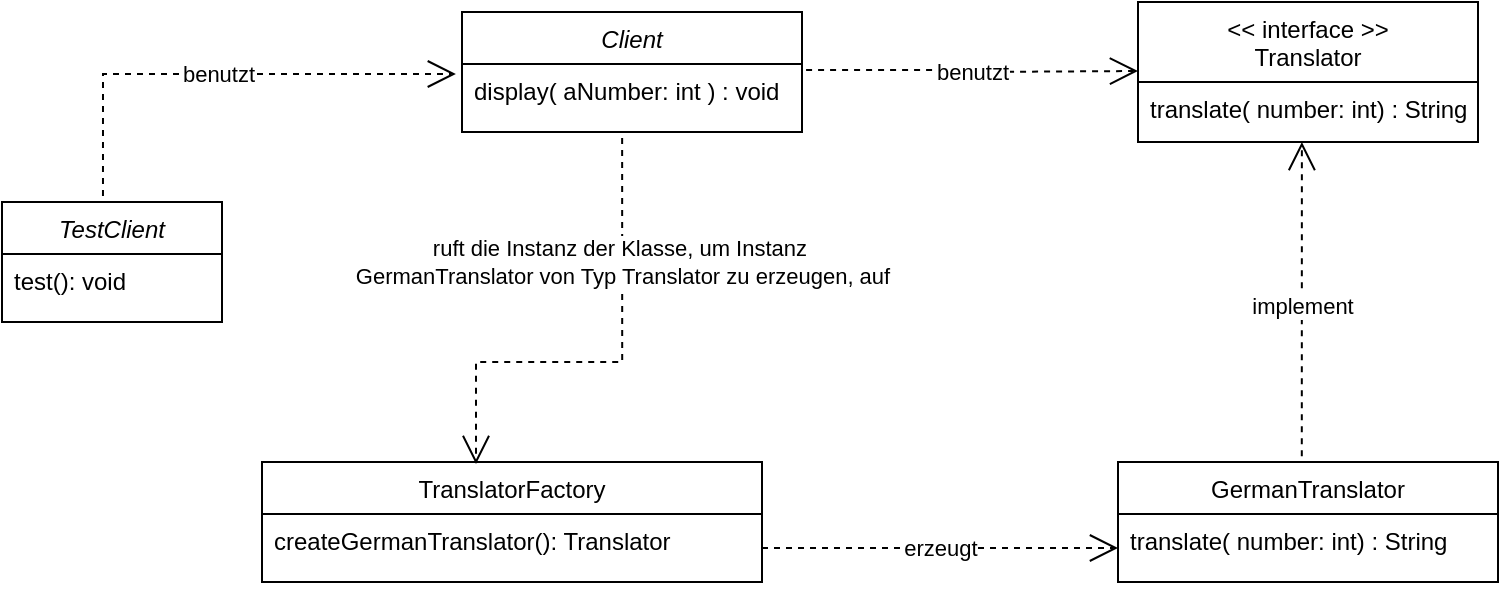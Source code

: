 <mxfile version="15.4.3" type="github"><diagram id="C5RBs43oDa-KdzZeNtuy" name="Page-1"><mxGraphModel dx="2253" dy="758" grid="1" gridSize="10" guides="1" tooltips="1" connect="1" arrows="1" fold="1" page="1" pageScale="1" pageWidth="827" pageHeight="1169" math="0" shadow="0"><root><mxCell id="WIyWlLk6GJQsqaUBKTNV-0"/><mxCell id="WIyWlLk6GJQsqaUBKTNV-1" parent="WIyWlLk6GJQsqaUBKTNV-0"/><mxCell id="zkfFHV4jXpPFQw0GAbJ--0" value="Client" style="swimlane;fontStyle=2;align=center;verticalAlign=top;childLayout=stackLayout;horizontal=1;startSize=26;horizontalStack=0;resizeParent=1;resizeLast=0;collapsible=1;marginBottom=0;rounded=0;shadow=0;strokeWidth=1;" parent="WIyWlLk6GJQsqaUBKTNV-1" vertex="1"><mxGeometry x="170" y="135" width="170" height="60" as="geometry"><mxRectangle x="230" y="140" width="160" height="26" as="alternateBounds"/></mxGeometry></mxCell><mxCell id="zkfFHV4jXpPFQw0GAbJ--1" value="display( aNumber: int ) : void" style="text;align=left;verticalAlign=top;spacingLeft=4;spacingRight=4;overflow=hidden;rotatable=0;points=[[0,0.5],[1,0.5]];portConstraint=eastwest;" parent="zkfFHV4jXpPFQw0GAbJ--0" vertex="1"><mxGeometry y="26" width="170" height="34" as="geometry"/></mxCell><mxCell id="zkfFHV4jXpPFQw0GAbJ--6" value="TranslatorFactory" style="swimlane;fontStyle=0;align=center;verticalAlign=top;childLayout=stackLayout;horizontal=1;startSize=26;horizontalStack=0;resizeParent=1;resizeLast=0;collapsible=1;marginBottom=0;rounded=0;shadow=0;strokeWidth=1;" parent="WIyWlLk6GJQsqaUBKTNV-1" vertex="1"><mxGeometry x="70" y="360" width="250" height="60" as="geometry"><mxRectangle x="130" y="380" width="160" height="26" as="alternateBounds"/></mxGeometry></mxCell><mxCell id="zkfFHV4jXpPFQw0GAbJ--11" value="createGermanTranslator(): Translator" style="text;align=left;verticalAlign=top;spacingLeft=4;spacingRight=4;overflow=hidden;rotatable=0;points=[[0,0.5],[1,0.5]];portConstraint=eastwest;" parent="zkfFHV4jXpPFQw0GAbJ--6" vertex="1"><mxGeometry y="26" width="250" height="34" as="geometry"/></mxCell><mxCell id="zkfFHV4jXpPFQw0GAbJ--13" value="GermanTranslator" style="swimlane;fontStyle=0;align=center;verticalAlign=top;childLayout=stackLayout;horizontal=1;startSize=26;horizontalStack=0;resizeParent=1;resizeLast=0;collapsible=1;marginBottom=0;rounded=0;shadow=0;strokeWidth=1;" parent="WIyWlLk6GJQsqaUBKTNV-1" vertex="1"><mxGeometry x="498" y="360" width="190" height="60" as="geometry"><mxRectangle x="340" y="380" width="170" height="26" as="alternateBounds"/></mxGeometry></mxCell><mxCell id="zkfFHV4jXpPFQw0GAbJ--14" value="translate( number: int) : String" style="text;align=left;verticalAlign=top;spacingLeft=4;spacingRight=4;overflow=hidden;rotatable=0;points=[[0,0.5],[1,0.5]];portConstraint=eastwest;" parent="zkfFHV4jXpPFQw0GAbJ--13" vertex="1"><mxGeometry y="26" width="190" height="34" as="geometry"/></mxCell><mxCell id="zkfFHV4jXpPFQw0GAbJ--17" value="&lt;&lt; interface &gt;&gt;&#10;Translator" style="swimlane;fontStyle=0;align=center;verticalAlign=top;childLayout=stackLayout;horizontal=1;startSize=40;horizontalStack=0;resizeParent=1;resizeLast=0;collapsible=1;marginBottom=0;rounded=0;shadow=0;strokeWidth=1;" parent="WIyWlLk6GJQsqaUBKTNV-1" vertex="1"><mxGeometry x="508" y="130" width="170" height="70" as="geometry"><mxRectangle x="508" y="120" width="160" height="26" as="alternateBounds"/></mxGeometry></mxCell><mxCell id="zkfFHV4jXpPFQw0GAbJ--22" value="translate( number: int) : String" style="text;align=left;verticalAlign=top;spacingLeft=4;spacingRight=4;overflow=hidden;rotatable=0;points=[[0,0.5],[1,0.5]];portConstraint=eastwest;rounded=0;shadow=0;html=0;" parent="zkfFHV4jXpPFQw0GAbJ--17" vertex="1"><mxGeometry y="40" width="170" height="30" as="geometry"/></mxCell><mxCell id="xdc8UKZm65O16a4DAHQJ-3" value="implement" style="endArrow=open;endSize=12;dashed=1;html=1;rounded=0;edgeStyle=orthogonalEdgeStyle;exitX=0.5;exitY=0;exitDx=0;exitDy=0;entryX=0.482;entryY=1;entryDx=0;entryDy=0;entryPerimeter=0;" edge="1" parent="WIyWlLk6GJQsqaUBKTNV-1" source="zkfFHV4jXpPFQw0GAbJ--13" target="zkfFHV4jXpPFQw0GAbJ--22"><mxGeometry width="160" relative="1" as="geometry"><mxPoint x="523" y="270" as="sourcePoint"/><mxPoint x="600" y="200" as="targetPoint"/><Array as="points"><mxPoint x="590" y="360"/></Array></mxGeometry></mxCell><mxCell id="xdc8UKZm65O16a4DAHQJ-4" value="erzeugt" style="endArrow=open;endSize=12;dashed=1;html=1;rounded=0;edgeStyle=orthogonalEdgeStyle;entryX=0;entryY=0.5;entryDx=0;entryDy=0;exitX=1;exitY=0.5;exitDx=0;exitDy=0;" edge="1" parent="WIyWlLk6GJQsqaUBKTNV-1" source="zkfFHV4jXpPFQw0GAbJ--11" target="zkfFHV4jXpPFQw0GAbJ--14"><mxGeometry width="160" relative="1" as="geometry"><mxPoint x="334" y="400" as="sourcePoint"/><mxPoint x="494" y="400" as="targetPoint"/><Array as="points"><mxPoint x="460" y="403"/><mxPoint x="460" y="403"/></Array></mxGeometry></mxCell><mxCell id="xdc8UKZm65O16a4DAHQJ-6" value="benutzt" style="endArrow=open;endSize=12;dashed=1;html=1;rounded=0;edgeStyle=orthogonalEdgeStyle;exitX=1.012;exitY=0.088;exitDx=0;exitDy=0;exitPerimeter=0;" edge="1" parent="WIyWlLk6GJQsqaUBKTNV-1" source="zkfFHV4jXpPFQw0GAbJ--1"><mxGeometry width="160" relative="1" as="geometry"><mxPoint x="348" y="164.5" as="sourcePoint"/><mxPoint x="508" y="164.5" as="targetPoint"/></mxGeometry></mxCell><mxCell id="xdc8UKZm65O16a4DAHQJ-7" value="ruft die Instanz der Klasse, um Instanz&amp;nbsp;&lt;br&gt;GermanTranslator von Typ Translator zu erzeugen, auf" style="endArrow=open;endSize=12;dashed=1;html=1;rounded=0;edgeStyle=orthogonalEdgeStyle;exitX=0.471;exitY=1.088;exitDx=0;exitDy=0;exitPerimeter=0;entryX=0.428;entryY=0.017;entryDx=0;entryDy=0;entryPerimeter=0;" edge="1" parent="WIyWlLk6GJQsqaUBKTNV-1" source="zkfFHV4jXpPFQw0GAbJ--1" target="zkfFHV4jXpPFQw0GAbJ--6"><mxGeometry x="-0.475" width="160" relative="1" as="geometry"><mxPoint x="330" y="240" as="sourcePoint"/><mxPoint x="490" y="240" as="targetPoint"/><Array as="points"><mxPoint x="250" y="310"/><mxPoint x="177" y="310"/></Array><mxPoint as="offset"/></mxGeometry></mxCell><mxCell id="xdc8UKZm65O16a4DAHQJ-8" value="TestClient" style="swimlane;fontStyle=2;align=center;verticalAlign=top;childLayout=stackLayout;horizontal=1;startSize=26;horizontalStack=0;resizeParent=1;resizeLast=0;collapsible=1;marginBottom=0;rounded=0;shadow=0;strokeWidth=1;" vertex="1" parent="WIyWlLk6GJQsqaUBKTNV-1"><mxGeometry x="-60" y="230" width="110" height="60" as="geometry"><mxRectangle x="230" y="140" width="160" height="26" as="alternateBounds"/></mxGeometry></mxCell><mxCell id="xdc8UKZm65O16a4DAHQJ-9" value="test(): void" style="text;align=left;verticalAlign=top;spacingLeft=4;spacingRight=4;overflow=hidden;rotatable=0;points=[[0,0.5],[1,0.5]];portConstraint=eastwest;" vertex="1" parent="xdc8UKZm65O16a4DAHQJ-8"><mxGeometry y="26" width="110" height="34" as="geometry"/></mxCell><mxCell id="xdc8UKZm65O16a4DAHQJ-10" value="benutzt" style="endArrow=open;endSize=12;dashed=1;html=1;rounded=0;edgeStyle=orthogonalEdgeStyle;exitX=0.459;exitY=-0.05;exitDx=0;exitDy=0;exitPerimeter=0;entryX=-0.018;entryY=0.147;entryDx=0;entryDy=0;entryPerimeter=0;" edge="1" parent="WIyWlLk6GJQsqaUBKTNV-1" source="xdc8UKZm65O16a4DAHQJ-8" target="zkfFHV4jXpPFQw0GAbJ--1"><mxGeometry width="160" relative="1" as="geometry"><mxPoint x="-60" y="150" as="sourcePoint"/><mxPoint x="100" y="150" as="targetPoint"/></mxGeometry></mxCell></root></mxGraphModel></diagram></mxfile>